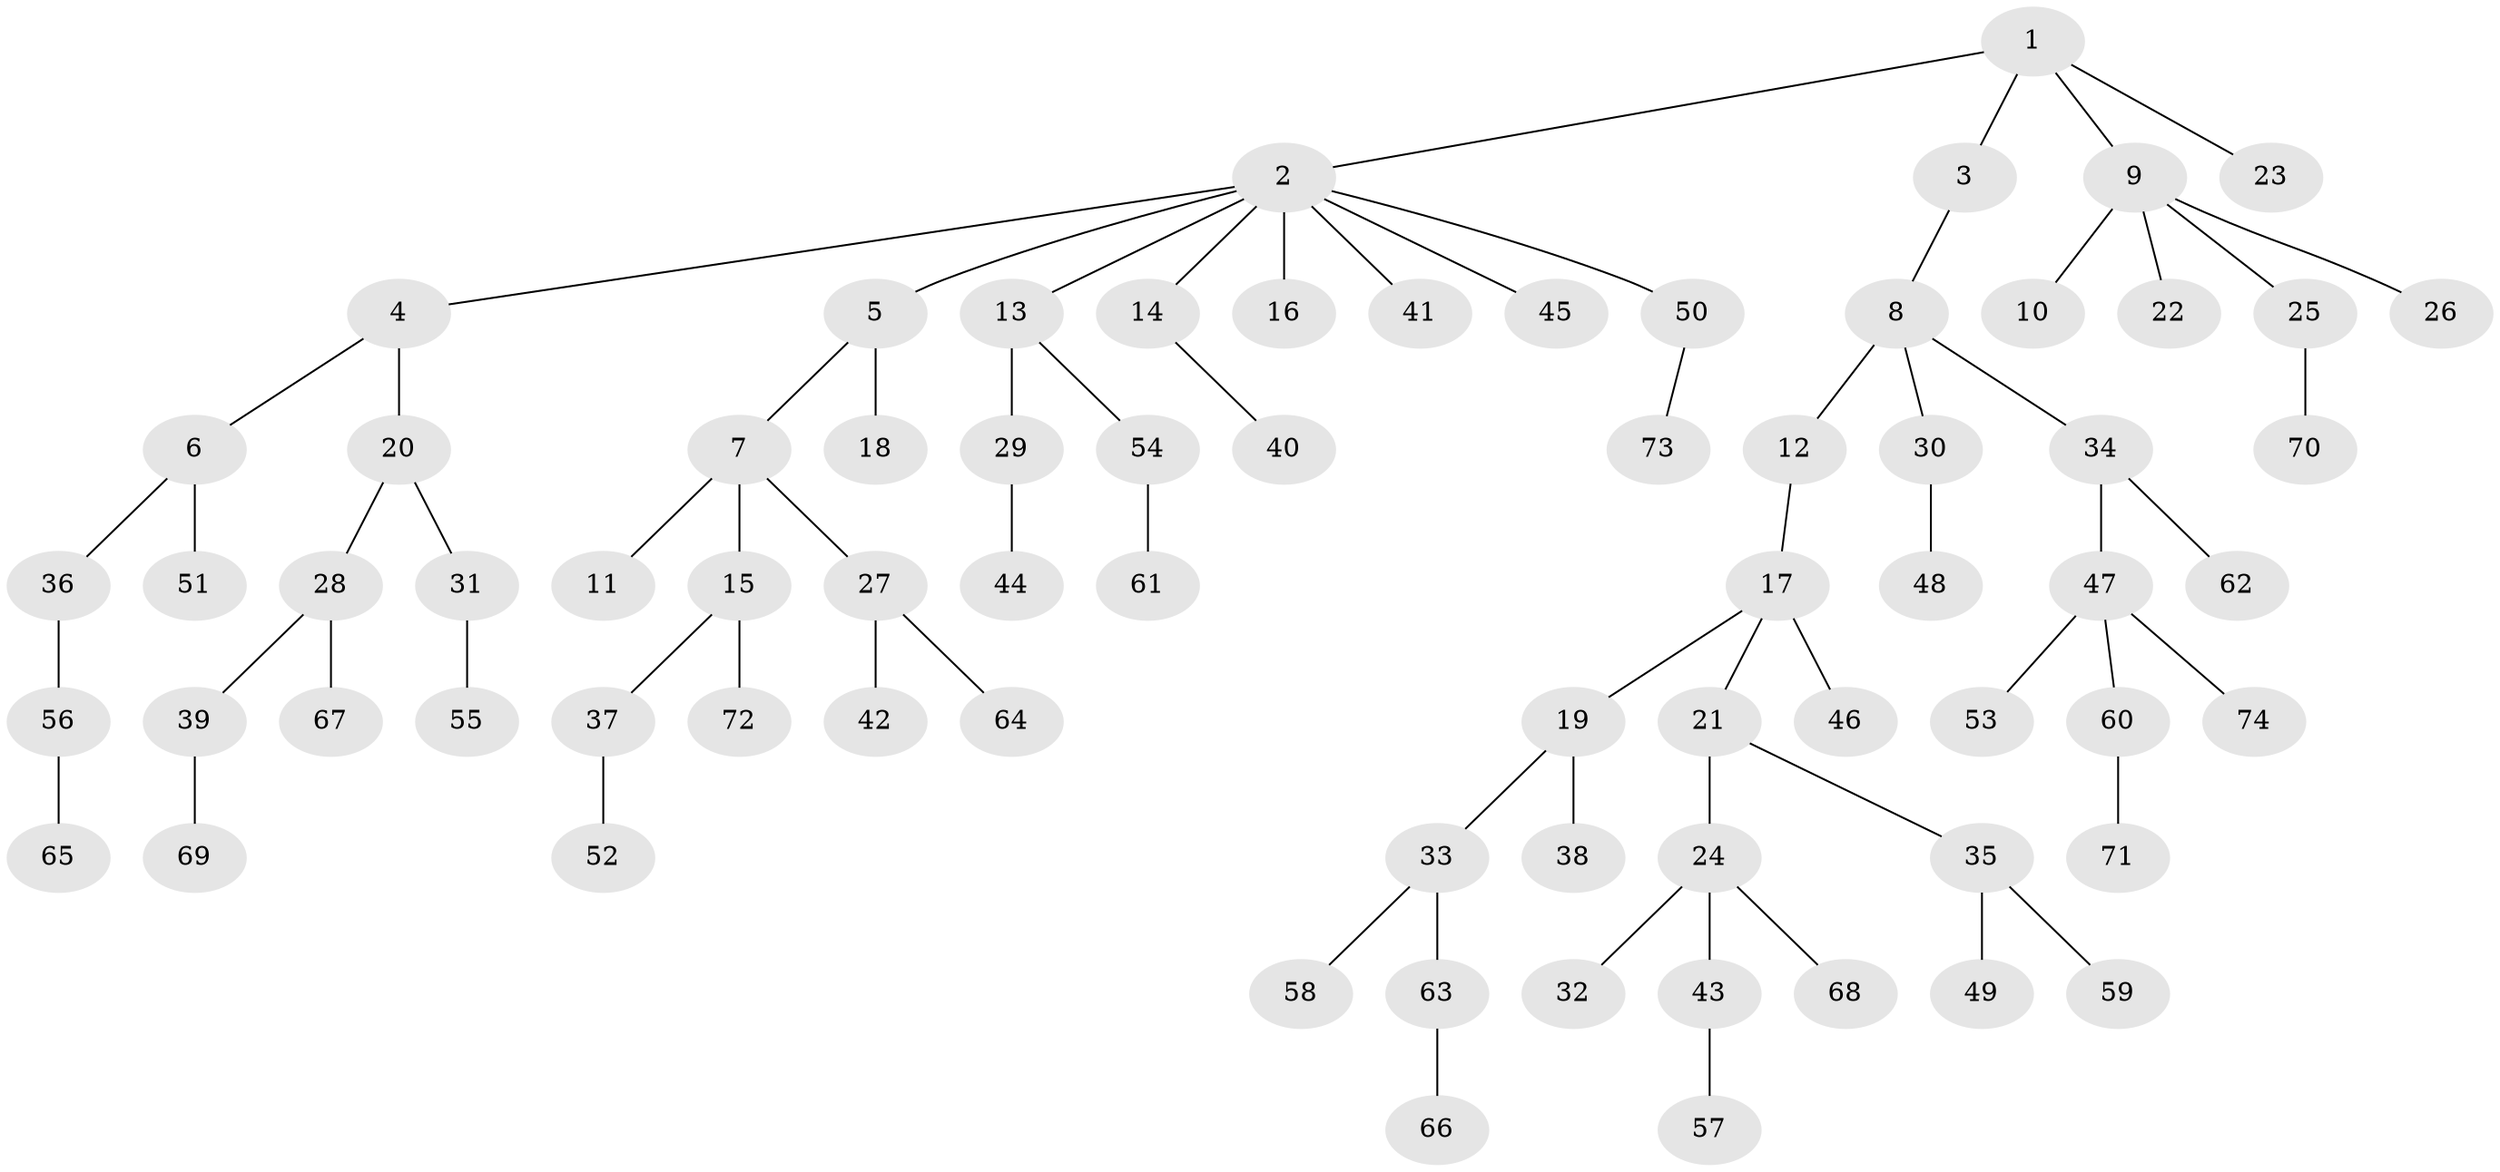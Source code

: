 // coarse degree distribution, {3: 0.16666666666666666, 5: 0.03333333333333333, 4: 0.06666666666666667, 2: 0.26666666666666666, 1: 0.4666666666666667}
// Generated by graph-tools (version 1.1) at 2025/51/03/04/25 22:51:48]
// undirected, 74 vertices, 73 edges
graph export_dot {
  node [color=gray90,style=filled];
  1;
  2;
  3;
  4;
  5;
  6;
  7;
  8;
  9;
  10;
  11;
  12;
  13;
  14;
  15;
  16;
  17;
  18;
  19;
  20;
  21;
  22;
  23;
  24;
  25;
  26;
  27;
  28;
  29;
  30;
  31;
  32;
  33;
  34;
  35;
  36;
  37;
  38;
  39;
  40;
  41;
  42;
  43;
  44;
  45;
  46;
  47;
  48;
  49;
  50;
  51;
  52;
  53;
  54;
  55;
  56;
  57;
  58;
  59;
  60;
  61;
  62;
  63;
  64;
  65;
  66;
  67;
  68;
  69;
  70;
  71;
  72;
  73;
  74;
  1 -- 2;
  1 -- 3;
  1 -- 9;
  1 -- 23;
  2 -- 4;
  2 -- 5;
  2 -- 13;
  2 -- 14;
  2 -- 16;
  2 -- 41;
  2 -- 45;
  2 -- 50;
  3 -- 8;
  4 -- 6;
  4 -- 20;
  5 -- 7;
  5 -- 18;
  6 -- 36;
  6 -- 51;
  7 -- 11;
  7 -- 15;
  7 -- 27;
  8 -- 12;
  8 -- 30;
  8 -- 34;
  9 -- 10;
  9 -- 22;
  9 -- 25;
  9 -- 26;
  12 -- 17;
  13 -- 29;
  13 -- 54;
  14 -- 40;
  15 -- 37;
  15 -- 72;
  17 -- 19;
  17 -- 21;
  17 -- 46;
  19 -- 33;
  19 -- 38;
  20 -- 28;
  20 -- 31;
  21 -- 24;
  21 -- 35;
  24 -- 32;
  24 -- 43;
  24 -- 68;
  25 -- 70;
  27 -- 42;
  27 -- 64;
  28 -- 39;
  28 -- 67;
  29 -- 44;
  30 -- 48;
  31 -- 55;
  33 -- 58;
  33 -- 63;
  34 -- 47;
  34 -- 62;
  35 -- 49;
  35 -- 59;
  36 -- 56;
  37 -- 52;
  39 -- 69;
  43 -- 57;
  47 -- 53;
  47 -- 60;
  47 -- 74;
  50 -- 73;
  54 -- 61;
  56 -- 65;
  60 -- 71;
  63 -- 66;
}
